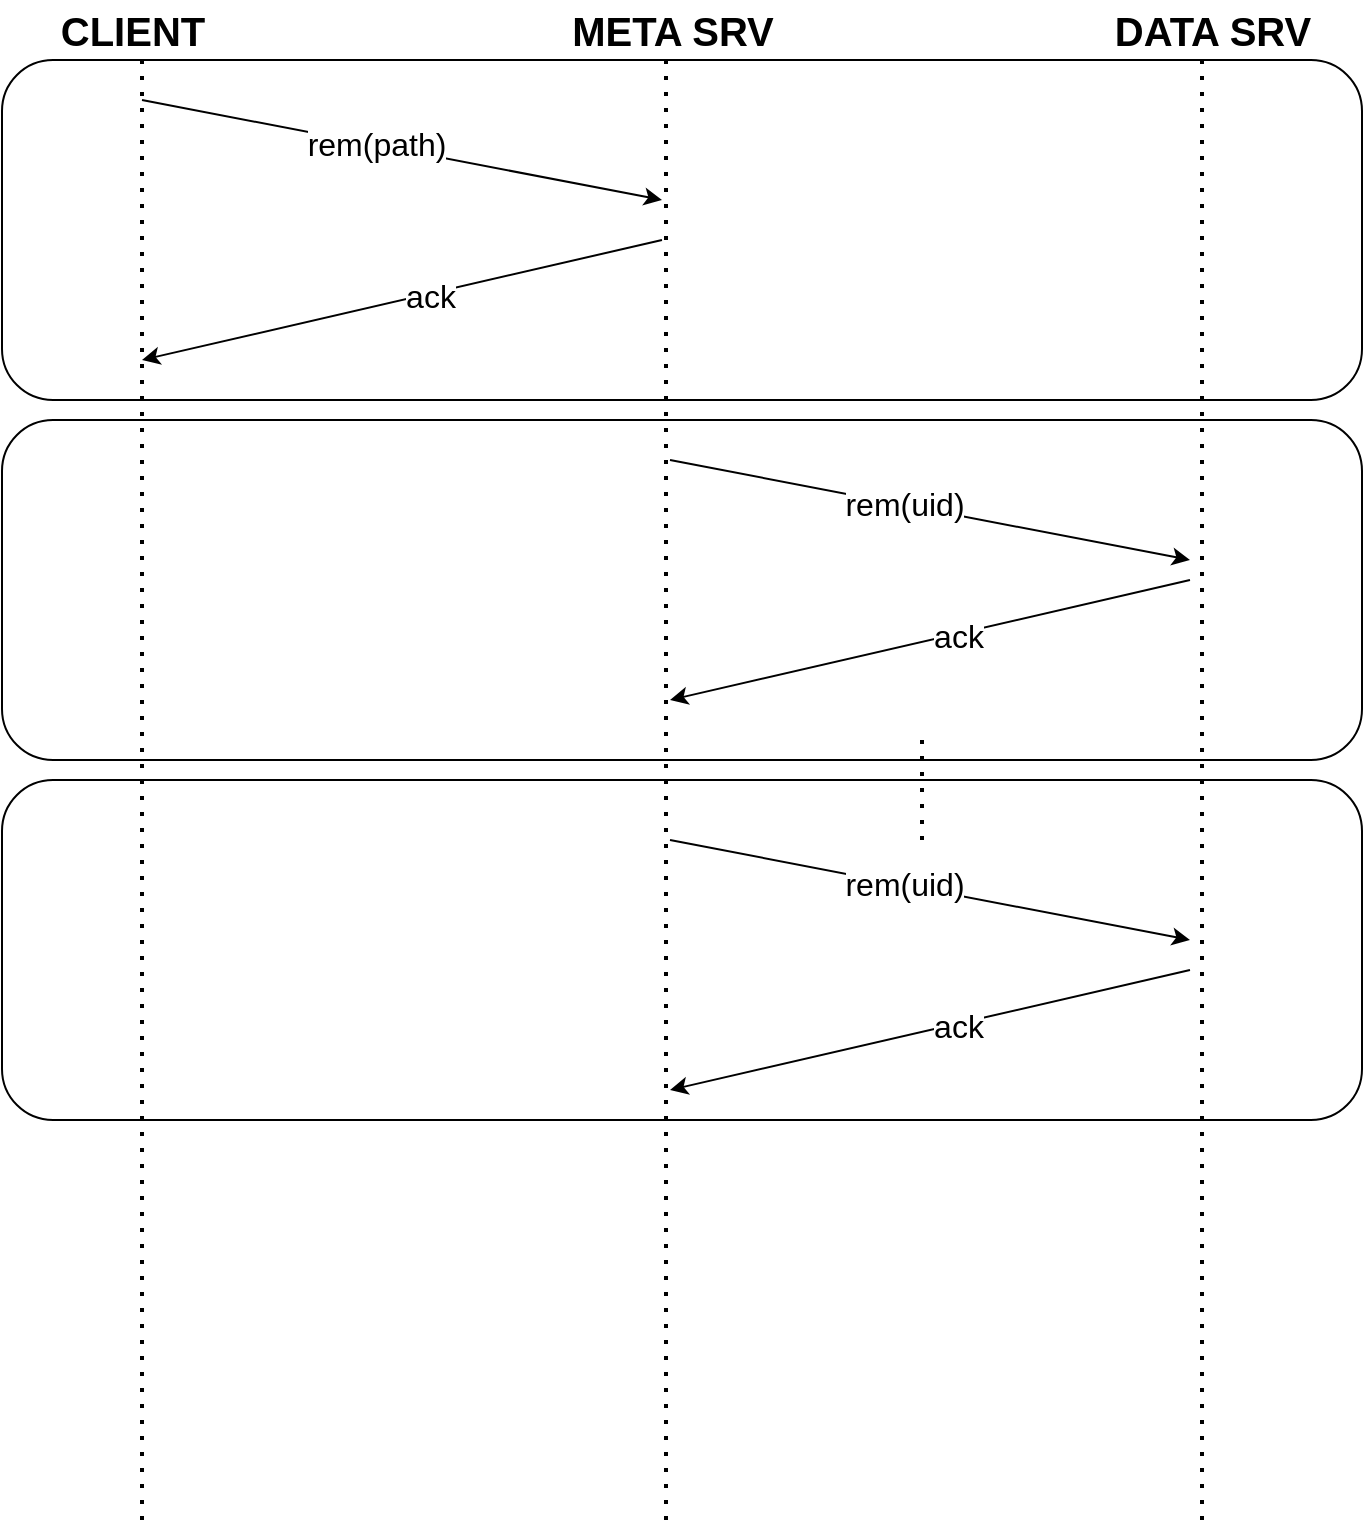 <mxfile version="13.6.6" type="device"><diagram id="XRu48bGMbLp25wE2rFDU" name="Page-1"><mxGraphModel dx="1021" dy="548" grid="1" gridSize="10" guides="1" tooltips="1" connect="1" arrows="1" fold="1" page="1" pageScale="1" pageWidth="827" pageHeight="1169" math="0" shadow="0"><root><mxCell id="0"/><mxCell id="1" parent="0"/><mxCell id="jz_MTZWQlmgqcUxg6ZaU-73" value="" style="rounded=1;whiteSpace=wrap;html=1;fontSize=16;" vertex="1" parent="1"><mxGeometry x="80" y="490" width="680" height="170" as="geometry"/></mxCell><mxCell id="jz_MTZWQlmgqcUxg6ZaU-70" value="" style="rounded=1;whiteSpace=wrap;html=1;fontSize=16;" vertex="1" parent="1"><mxGeometry x="80" y="310" width="680" height="170" as="geometry"/></mxCell><mxCell id="jz_MTZWQlmgqcUxg6ZaU-67" value="" style="rounded=1;whiteSpace=wrap;html=1;fontSize=16;" vertex="1" parent="1"><mxGeometry x="80" y="130" width="680" height="170" as="geometry"/></mxCell><mxCell id="jz_MTZWQlmgqcUxg6ZaU-21" value="" style="endArrow=none;dashed=1;html=1;dashPattern=1 3;strokeWidth=2;fontSize=12;" edge="1" parent="1"><mxGeometry width="50" height="50" relative="1" as="geometry"><mxPoint x="412" y="860.0" as="sourcePoint"/><mxPoint x="412" y="130" as="targetPoint"/></mxGeometry></mxCell><mxCell id="jz_MTZWQlmgqcUxg6ZaU-1" value="CLIENT" style="text;html=1;align=center;verticalAlign=middle;resizable=0;points=[];autosize=1;fontSize=20;fontStyle=1" vertex="1" parent="1"><mxGeometry x="100" y="100" width="90" height="30" as="geometry"/></mxCell><mxCell id="jz_MTZWQlmgqcUxg6ZaU-2" value="META SRV" style="text;html=1;align=center;verticalAlign=middle;resizable=0;points=[];autosize=1;fontSize=20;fontStyle=1" vertex="1" parent="1"><mxGeometry x="355" y="100" width="120" height="30" as="geometry"/></mxCell><mxCell id="jz_MTZWQlmgqcUxg6ZaU-3" value="DATA SRV" style="text;html=1;align=center;verticalAlign=middle;resizable=0;points=[];autosize=1;fontSize=20;fontStyle=1" vertex="1" parent="1"><mxGeometry x="625" y="100" width="120" height="30" as="geometry"/></mxCell><mxCell id="jz_MTZWQlmgqcUxg6ZaU-4" value="" style="endArrow=classic;html=1;fontSize=20;" edge="1" parent="1"><mxGeometry width="50" height="50" relative="1" as="geometry"><mxPoint x="150" y="150" as="sourcePoint"/><mxPoint x="410" y="200" as="targetPoint"/></mxGeometry></mxCell><mxCell id="jz_MTZWQlmgqcUxg6ZaU-5" value="rem(path)" style="edgeLabel;html=1;align=center;verticalAlign=middle;resizable=0;points=[];fontSize=16;" vertex="1" connectable="0" parent="jz_MTZWQlmgqcUxg6ZaU-4"><mxGeometry x="-0.102" y="1" relative="1" as="geometry"><mxPoint as="offset"/></mxGeometry></mxCell><mxCell id="jz_MTZWQlmgqcUxg6ZaU-20" value="" style="endArrow=none;dashed=1;html=1;dashPattern=1 3;strokeWidth=2;fontSize=12;" edge="1" parent="1"><mxGeometry width="50" height="50" relative="1" as="geometry"><mxPoint x="150" y="860" as="sourcePoint"/><mxPoint x="150" y="130" as="targetPoint"/></mxGeometry></mxCell><mxCell id="jz_MTZWQlmgqcUxg6ZaU-22" value="" style="endArrow=none;dashed=1;html=1;dashPattern=1 3;strokeWidth=2;fontSize=12;" edge="1" parent="1"><mxGeometry width="50" height="50" relative="1" as="geometry"><mxPoint x="680" y="860.0" as="sourcePoint"/><mxPoint x="680" y="130" as="targetPoint"/></mxGeometry></mxCell><mxCell id="jz_MTZWQlmgqcUxg6ZaU-44" value="" style="endArrow=classic;html=1;fontSize=20;" edge="1" parent="1"><mxGeometry width="50" height="50" relative="1" as="geometry"><mxPoint x="410" y="220" as="sourcePoint"/><mxPoint x="150" y="280" as="targetPoint"/></mxGeometry></mxCell><mxCell id="jz_MTZWQlmgqcUxg6ZaU-45" value="&lt;div&gt;ack&lt;/div&gt;" style="edgeLabel;html=1;align=center;verticalAlign=middle;resizable=0;points=[];fontSize=16;" vertex="1" connectable="0" parent="jz_MTZWQlmgqcUxg6ZaU-44"><mxGeometry x="-0.102" y="1" relative="1" as="geometry"><mxPoint as="offset"/></mxGeometry></mxCell><mxCell id="jz_MTZWQlmgqcUxg6ZaU-57" value="" style="endArrow=classic;html=1;fontSize=20;" edge="1" parent="1"><mxGeometry width="50" height="50" relative="1" as="geometry"><mxPoint x="414" y="330" as="sourcePoint"/><mxPoint x="674" y="380" as="targetPoint"/></mxGeometry></mxCell><mxCell id="jz_MTZWQlmgqcUxg6ZaU-58" value="&lt;div&gt;rem(uid)&lt;/div&gt;" style="edgeLabel;html=1;align=center;verticalAlign=middle;resizable=0;points=[];fontSize=16;" vertex="1" connectable="0" parent="jz_MTZWQlmgqcUxg6ZaU-57"><mxGeometry x="-0.102" y="1" relative="1" as="geometry"><mxPoint as="offset"/></mxGeometry></mxCell><mxCell id="jz_MTZWQlmgqcUxg6ZaU-59" value="" style="endArrow=classic;html=1;fontSize=20;" edge="1" parent="1"><mxGeometry width="50" height="50" relative="1" as="geometry"><mxPoint x="414" y="520" as="sourcePoint"/><mxPoint x="674" y="570" as="targetPoint"/></mxGeometry></mxCell><mxCell id="jz_MTZWQlmgqcUxg6ZaU-60" value="&lt;div&gt;rem(uid)&lt;/div&gt;" style="edgeLabel;html=1;align=center;verticalAlign=middle;resizable=0;points=[];fontSize=16;" vertex="1" connectable="0" parent="jz_MTZWQlmgqcUxg6ZaU-59"><mxGeometry x="-0.102" y="1" relative="1" as="geometry"><mxPoint as="offset"/></mxGeometry></mxCell><mxCell id="jz_MTZWQlmgqcUxg6ZaU-61" value="" style="endArrow=none;dashed=1;html=1;dashPattern=1 3;strokeWidth=2;fontSize=16;" edge="1" parent="1"><mxGeometry width="50" height="50" relative="1" as="geometry"><mxPoint x="540" y="520" as="sourcePoint"/><mxPoint x="540" y="470" as="targetPoint"/></mxGeometry></mxCell><mxCell id="jz_MTZWQlmgqcUxg6ZaU-62" value="" style="endArrow=classic;html=1;fontSize=20;" edge="1" parent="1"><mxGeometry width="50" height="50" relative="1" as="geometry"><mxPoint x="674" y="390" as="sourcePoint"/><mxPoint x="414" y="450" as="targetPoint"/></mxGeometry></mxCell><mxCell id="jz_MTZWQlmgqcUxg6ZaU-63" value="&lt;div&gt;ack&lt;/div&gt;" style="edgeLabel;html=1;align=center;verticalAlign=middle;resizable=0;points=[];fontSize=16;" vertex="1" connectable="0" parent="jz_MTZWQlmgqcUxg6ZaU-62"><mxGeometry x="-0.102" y="1" relative="1" as="geometry"><mxPoint as="offset"/></mxGeometry></mxCell><mxCell id="jz_MTZWQlmgqcUxg6ZaU-64" value="" style="endArrow=classic;html=1;fontSize=20;" edge="1" parent="1"><mxGeometry width="50" height="50" relative="1" as="geometry"><mxPoint x="674" y="585" as="sourcePoint"/><mxPoint x="414" y="645" as="targetPoint"/></mxGeometry></mxCell><mxCell id="jz_MTZWQlmgqcUxg6ZaU-65" value="&lt;div&gt;ack&lt;/div&gt;" style="edgeLabel;html=1;align=center;verticalAlign=middle;resizable=0;points=[];fontSize=16;" vertex="1" connectable="0" parent="jz_MTZWQlmgqcUxg6ZaU-64"><mxGeometry x="-0.102" y="1" relative="1" as="geometry"><mxPoint as="offset"/></mxGeometry></mxCell></root></mxGraphModel></diagram></mxfile>